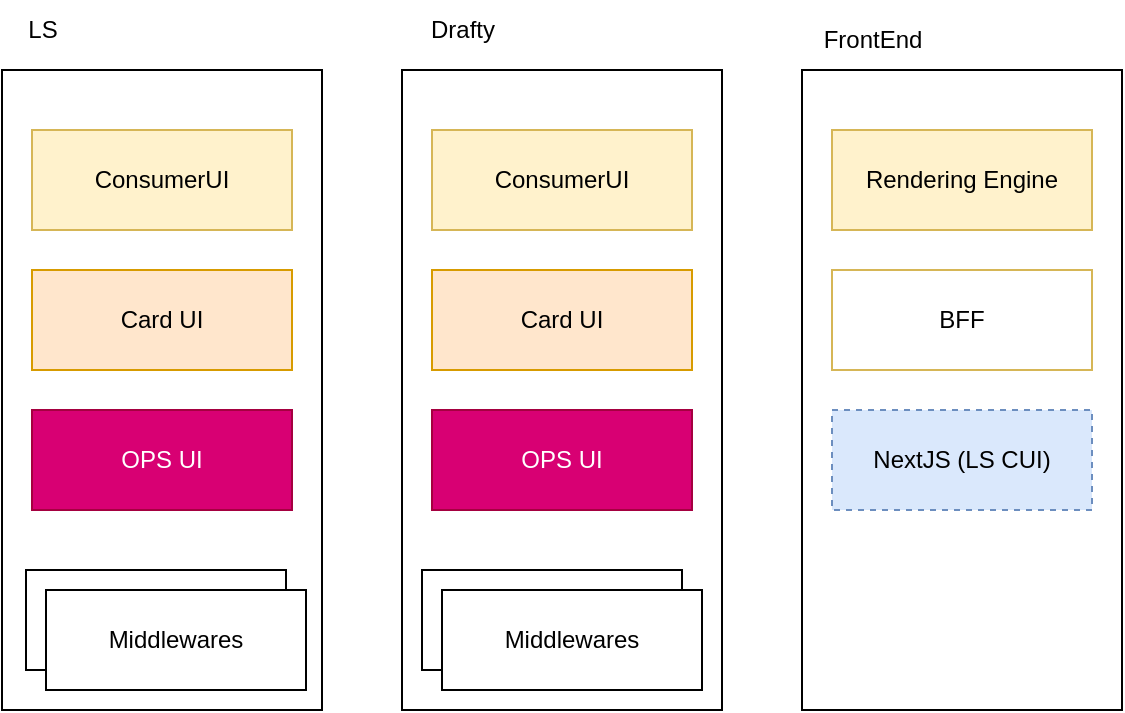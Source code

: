<mxfile version="20.0.3" type="github">
  <diagram id="J950Aw94-VmknTpwOGAG" name="Page-1">
    <mxGraphModel dx="1209" dy="554" grid="1" gridSize="10" guides="1" tooltips="1" connect="1" arrows="1" fold="1" page="1" pageScale="1" pageWidth="850" pageHeight="1100" math="0" shadow="0">
      <root>
        <mxCell id="0" />
        <mxCell id="1" parent="0" />
        <mxCell id="HSIOpty1WGMbiYtMBlIi-1" value="" style="rounded=0;whiteSpace=wrap;html=1;" vertex="1" parent="1">
          <mxGeometry x="80" y="120" width="160" height="320" as="geometry" />
        </mxCell>
        <mxCell id="HSIOpty1WGMbiYtMBlIi-2" value="ConsumerUI" style="rounded=0;whiteSpace=wrap;html=1;fillColor=#fff2cc;strokeColor=#d6b656;" vertex="1" parent="1">
          <mxGeometry x="95" y="150" width="130" height="50" as="geometry" />
        </mxCell>
        <mxCell id="HSIOpty1WGMbiYtMBlIi-3" value="Card UI" style="rounded=0;whiteSpace=wrap;html=1;fillColor=#ffe6cc;strokeColor=#d79b00;" vertex="1" parent="1">
          <mxGeometry x="95" y="220" width="130" height="50" as="geometry" />
        </mxCell>
        <mxCell id="HSIOpty1WGMbiYtMBlIi-4" value="OPS UI" style="rounded=0;whiteSpace=wrap;html=1;fillColor=#d80073;fontColor=#ffffff;strokeColor=#A50040;" vertex="1" parent="1">
          <mxGeometry x="95" y="290" width="130" height="50" as="geometry" />
        </mxCell>
        <mxCell id="HSIOpty1WGMbiYtMBlIi-5" value="" style="rounded=0;whiteSpace=wrap;html=1;" vertex="1" parent="1">
          <mxGeometry x="280" y="120" width="160" height="320" as="geometry" />
        </mxCell>
        <mxCell id="HSIOpty1WGMbiYtMBlIi-6" value="ConsumerUI" style="rounded=0;whiteSpace=wrap;html=1;fillColor=#fff2cc;strokeColor=#d6b656;" vertex="1" parent="1">
          <mxGeometry x="295" y="150" width="130" height="50" as="geometry" />
        </mxCell>
        <mxCell id="HSIOpty1WGMbiYtMBlIi-7" value="Card UI" style="rounded=0;whiteSpace=wrap;html=1;fillColor=#ffe6cc;strokeColor=#d79b00;" vertex="1" parent="1">
          <mxGeometry x="295" y="220" width="130" height="50" as="geometry" />
        </mxCell>
        <mxCell id="HSIOpty1WGMbiYtMBlIi-8" value="OPS UI" style="rounded=0;whiteSpace=wrap;html=1;fillColor=#d80073;fontColor=#ffffff;strokeColor=#A50040;" vertex="1" parent="1">
          <mxGeometry x="295" y="290" width="130" height="50" as="geometry" />
        </mxCell>
        <mxCell id="HSIOpty1WGMbiYtMBlIi-9" value="LS" style="text;html=1;align=center;verticalAlign=middle;resizable=0;points=[];autosize=1;strokeColor=none;fillColor=none;" vertex="1" parent="1">
          <mxGeometry x="80" y="85" width="40" height="30" as="geometry" />
        </mxCell>
        <mxCell id="HSIOpty1WGMbiYtMBlIi-10" value="Drafty" style="text;html=1;align=center;verticalAlign=middle;resizable=0;points=[];autosize=1;strokeColor=none;fillColor=none;" vertex="1" parent="1">
          <mxGeometry x="280" y="85" width="60" height="30" as="geometry" />
        </mxCell>
        <mxCell id="HSIOpty1WGMbiYtMBlIi-11" value="" style="rounded=0;whiteSpace=wrap;html=1;" vertex="1" parent="1">
          <mxGeometry x="480" y="120" width="160" height="320" as="geometry" />
        </mxCell>
        <mxCell id="HSIOpty1WGMbiYtMBlIi-12" value="FrontEnd" style="text;html=1;align=center;verticalAlign=middle;resizable=0;points=[];autosize=1;strokeColor=none;fillColor=none;" vertex="1" parent="1">
          <mxGeometry x="480" y="90" width="70" height="30" as="geometry" />
        </mxCell>
        <mxCell id="HSIOpty1WGMbiYtMBlIi-13" value="Rendering Engine" style="rounded=0;whiteSpace=wrap;html=1;fillColor=#fff2cc;strokeColor=#d6b656;" vertex="1" parent="1">
          <mxGeometry x="495" y="150" width="130" height="50" as="geometry" />
        </mxCell>
        <mxCell id="HSIOpty1WGMbiYtMBlIi-14" value="BFF" style="rounded=0;whiteSpace=wrap;html=1;fillColor=none;strokeColor=#d6b656;" vertex="1" parent="1">
          <mxGeometry x="495" y="220" width="130" height="50" as="geometry" />
        </mxCell>
        <mxCell id="HSIOpty1WGMbiYtMBlIi-15" value="NextJS (LS CUI)" style="rounded=0;whiteSpace=wrap;html=1;dashed=1;fillColor=#dae8fc;strokeColor=#6c8ebf;" vertex="1" parent="1">
          <mxGeometry x="495" y="290" width="130" height="50" as="geometry" />
        </mxCell>
        <mxCell id="HSIOpty1WGMbiYtMBlIi-17" value="OPS UI" style="rounded=0;whiteSpace=wrap;html=1;" vertex="1" parent="1">
          <mxGeometry x="92" y="370" width="130" height="50" as="geometry" />
        </mxCell>
        <mxCell id="HSIOpty1WGMbiYtMBlIi-18" value="Middlewares" style="rounded=0;whiteSpace=wrap;html=1;" vertex="1" parent="1">
          <mxGeometry x="102" y="380" width="130" height="50" as="geometry" />
        </mxCell>
        <mxCell id="HSIOpty1WGMbiYtMBlIi-19" value="OPS UI" style="rounded=0;whiteSpace=wrap;html=1;" vertex="1" parent="1">
          <mxGeometry x="290" y="370" width="130" height="50" as="geometry" />
        </mxCell>
        <mxCell id="HSIOpty1WGMbiYtMBlIi-20" value="Middlewares" style="rounded=0;whiteSpace=wrap;html=1;" vertex="1" parent="1">
          <mxGeometry x="300" y="380" width="130" height="50" as="geometry" />
        </mxCell>
      </root>
    </mxGraphModel>
  </diagram>
</mxfile>
